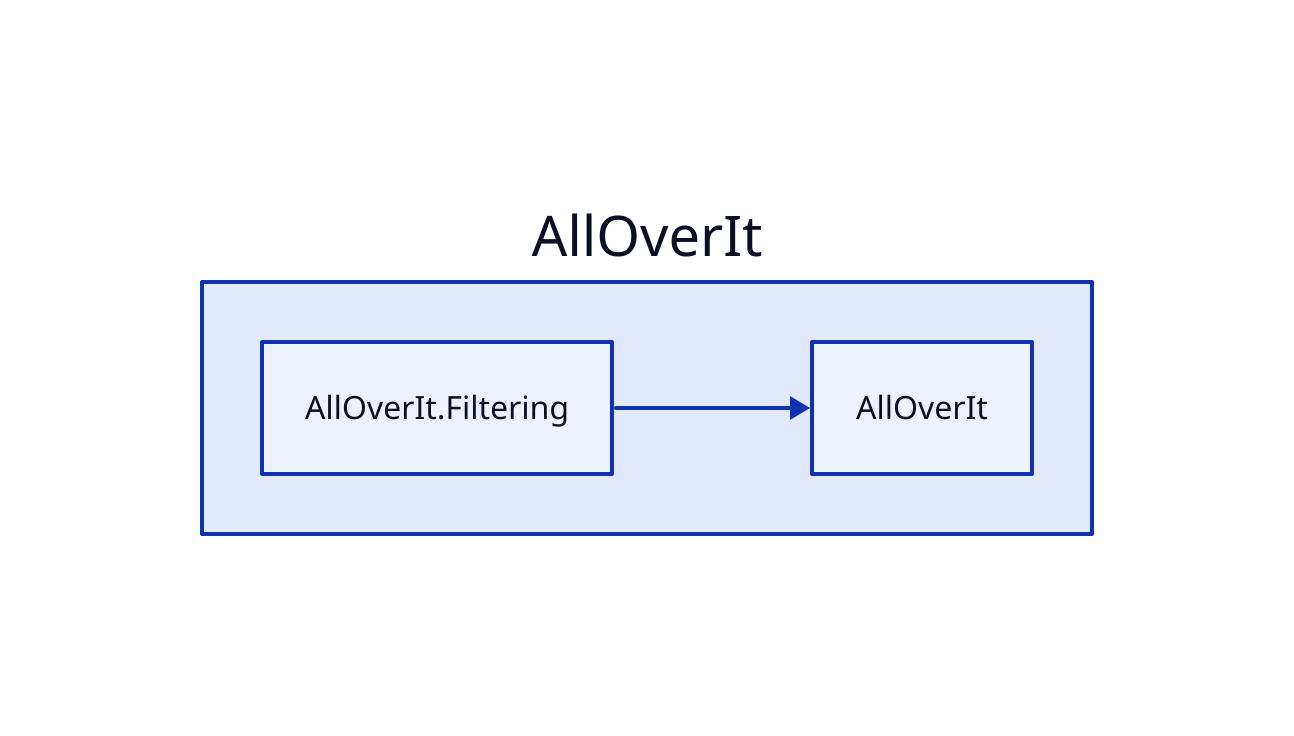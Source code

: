 direction: right

aoi: AllOverIt
aoi.alloverit-filtering: AllOverIt.Filtering
aoi.alloverit: AllOverIt

aoi.alloverit <- aoi.alloverit-filtering
